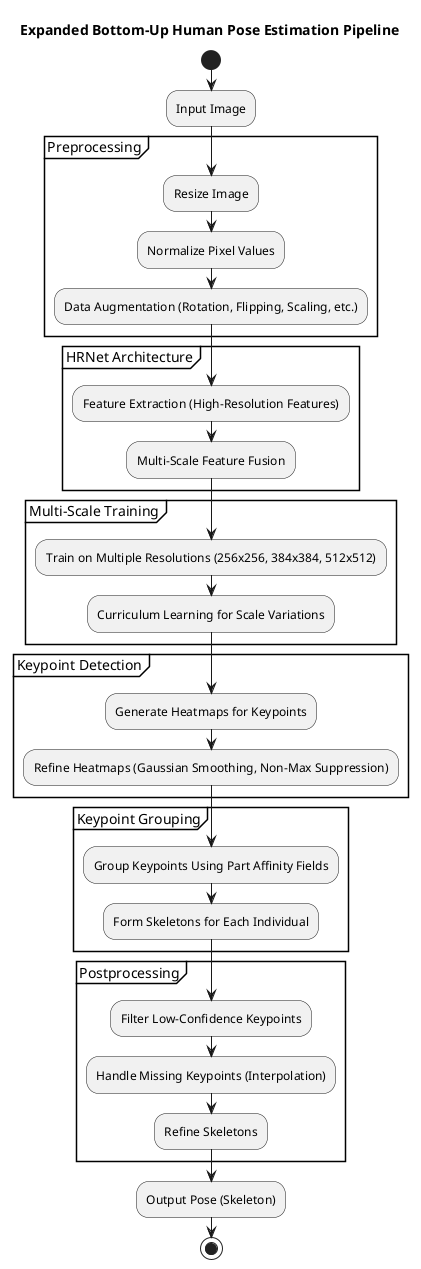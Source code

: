 @startuml
title Expanded Bottom-Up Human Pose Estimation Pipeline

start
:Input Image;

partition "Preprocessing" {
  :Resize Image;
  :Normalize Pixel Values;
  :Data Augmentation (Rotation, Flipping, Scaling, etc.);
}

partition "HRNet Architecture" {
  :Feature Extraction (High-Resolution Features);
  :Multi-Scale Feature Fusion;
}

partition "Multi-Scale Training" {
  :Train on Multiple Resolutions (256x256, 384x384, 512x512);
  :Curriculum Learning for Scale Variations;
}

partition "Keypoint Detection" {
  :Generate Heatmaps for Keypoints;
  :Refine Heatmaps (Gaussian Smoothing, Non-Max Suppression);
}

partition "Keypoint Grouping" {
  :Group Keypoints Using Part Affinity Fields;
  :Form Skeletons for Each Individual;
}

partition "Postprocessing" {
  :Filter Low-Confidence Keypoints;
  :Handle Missing Keypoints (Interpolation);
  :Refine Skeletons;
}

:Output Pose (Skeleton);
stop

@enduml
